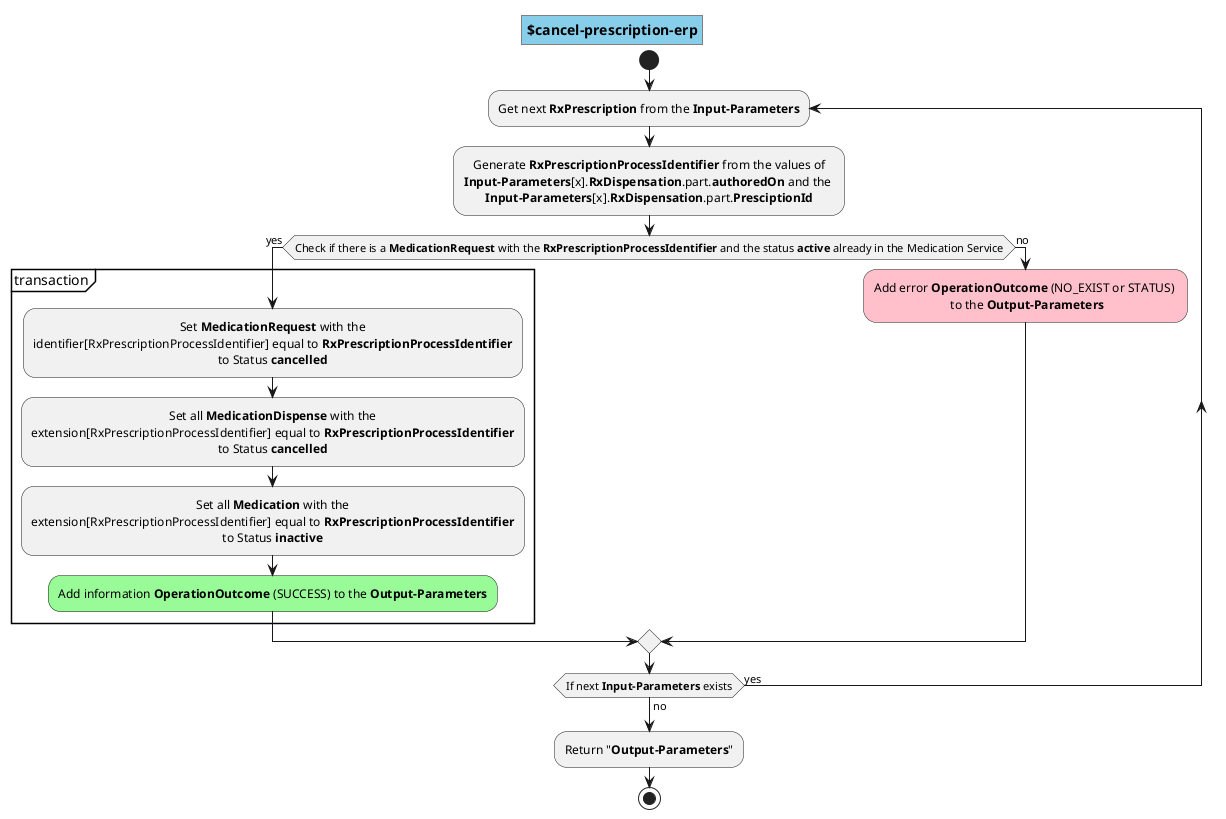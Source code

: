 @startuml operation.cancel-prescription-erp
skinparam defaultTextAlignment center
skinparam title {
  backgroundColor SkyBlue
  borderColor Gray
} 
title $cancel-prescription-erp

start

  repeat:Get next <b>RxPrescription</b> from the <b>Input-Parameters</b>;

    :Generate <b>RxPrescriptionProcessIdentifier</b> from the values of 
    <b>Input-Parameters</b>[x].<b>RxDispensation</b>.part.<b>authoredOn</b> and the 
    <b>Input-Parameters</b>[x].<b>RxDispensation</b>.part.<b>PresciptionId</b>;

    if(Check if there is a <b>MedicationRequest</b> with the <b>RxPrescriptionProcessIdentifier</b> and the status <b>active</b> already in the Medication Service) then (yes)
      
      partition transaction {

        :Set <b>MedicationRequest</b> with the 
        identifier[RxPrescriptionProcessIdentifier] equal to <b>RxPrescriptionProcessIdentifier</b>
        to Status <b>cancelled</b>;

        :Set all <b>MedicationDispense</b> with the 
        extension[RxPrescriptionProcessIdentifier] equal to <b>RxPrescriptionProcessIdentifier</b>
        to Status <b>cancelled</b>;

        :Set all <b>Medication</b> with the 
        extension[RxPrescriptionProcessIdentifier] equal to <b>RxPrescriptionProcessIdentifier</b>
        to Status <b>inactive</b>;

        #PaleGreen:Add information <b>OperationOutcome</b> (SUCCESS) to the <b>Output-Parameters</b>;

      }

    else (no)
    
      #Pink:Add error <b>OperationOutcome</b> (NO_EXIST or STATUS) \n to the <b>Output-Parameters</b>; 

    endif

  repeat while (If next <b>Input-Parameters</b> exists) is (yes) not (no)

:Return "<b>Output-Parameters</b>";
stop
@enduml
